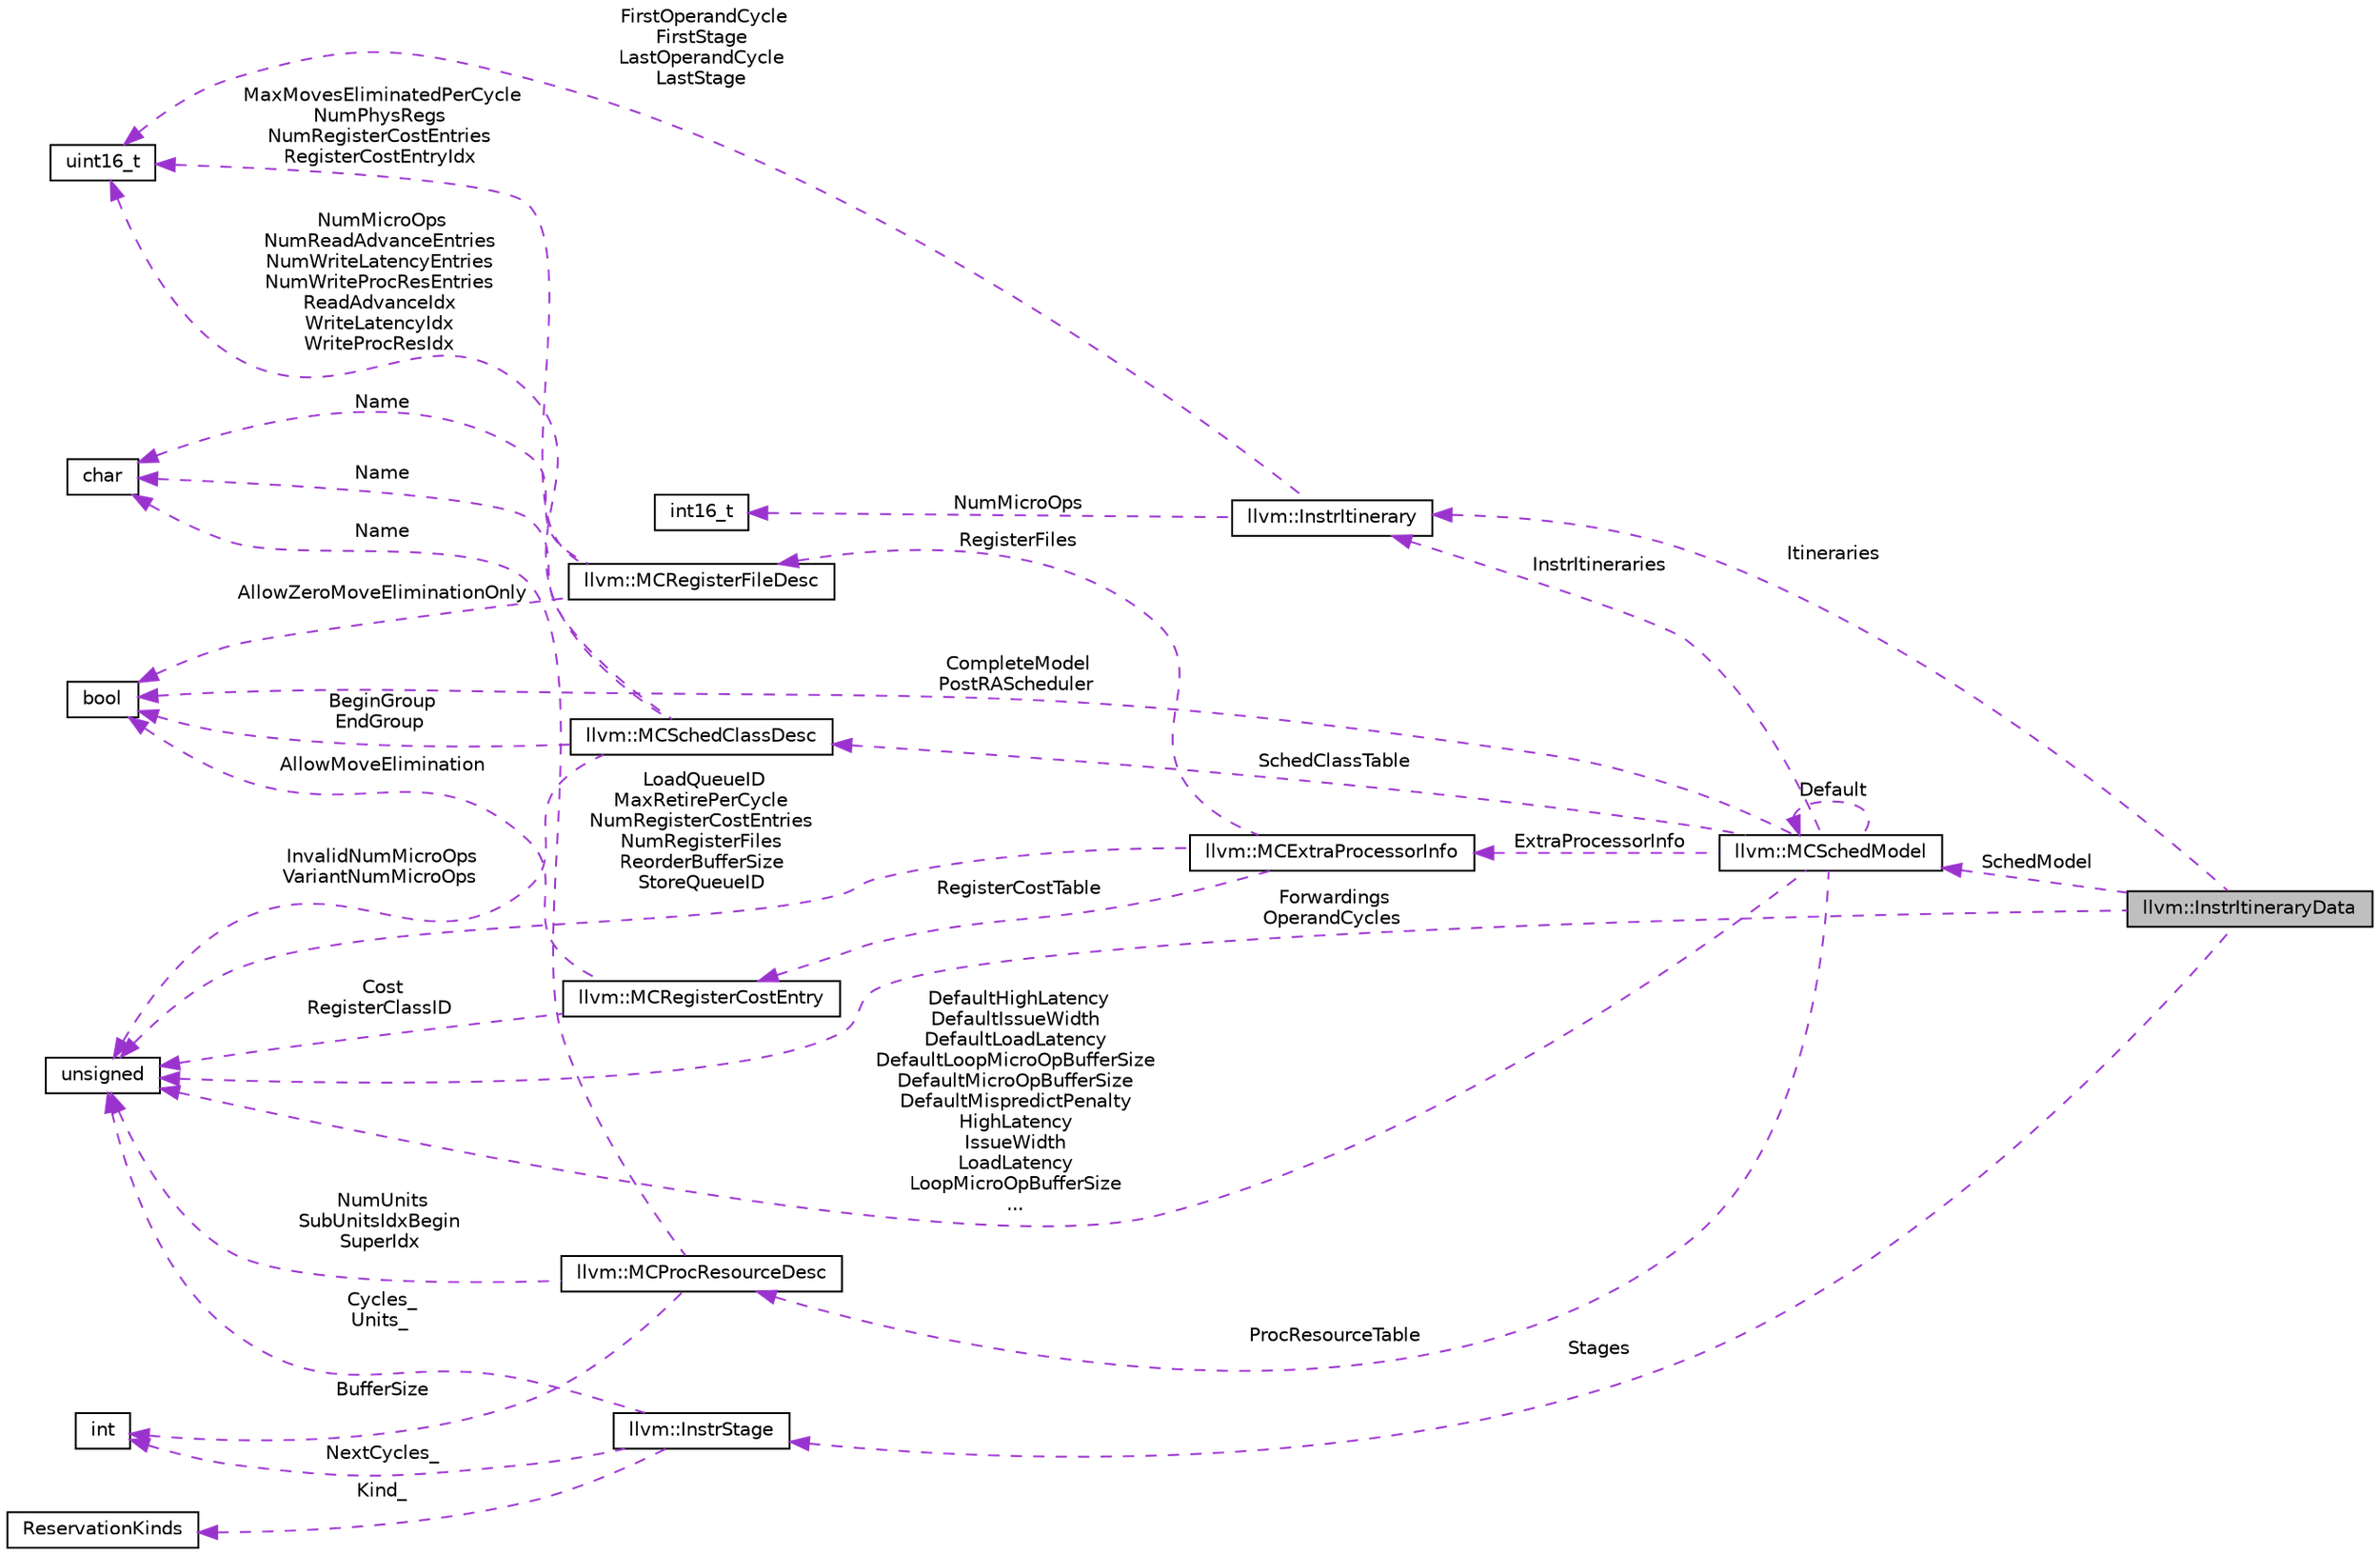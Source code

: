 digraph "llvm::InstrItineraryData"
{
 // LATEX_PDF_SIZE
  bgcolor="transparent";
  edge [fontname="Helvetica",fontsize="10",labelfontname="Helvetica",labelfontsize="10"];
  node [fontname="Helvetica",fontsize="10",shape="box"];
  rankdir="LR";
  Node1 [label="llvm::InstrItineraryData",height=0.2,width=0.4,color="black", fillcolor="grey75", style="filled", fontcolor="black",tooltip="Itinerary data supplied by a subtarget to be used by a target."];
  Node2 -> Node1 [dir="back",color="darkorchid3",fontsize="10",style="dashed",label=" SchedModel" ,fontname="Helvetica"];
  Node2 [label="llvm::MCSchedModel",height=0.2,width=0.4,color="black",URL="$structllvm_1_1MCSchedModel.html",tooltip="Machine model for scheduling, bundling, and heuristics."];
  Node3 -> Node2 [dir="back",color="darkorchid3",fontsize="10",style="dashed",label=" DefaultHighLatency\nDefaultIssueWidth\nDefaultLoadLatency\nDefaultLoopMicroOpBufferSize\nDefaultMicroOpBufferSize\nDefaultMispredictPenalty\nHighLatency\nIssueWidth\nLoadLatency\nLoopMicroOpBufferSize\n..." ,fontname="Helvetica"];
  Node3 [label="unsigned",height=0.2,width=0.4,color="black",URL="$classunsigned.html",tooltip=" "];
  Node4 -> Node2 [dir="back",color="darkorchid3",fontsize="10",style="dashed",label=" CompleteModel\nPostRAScheduler" ,fontname="Helvetica"];
  Node4 [label="bool",height=0.2,width=0.4,color="black",URL="$classbool.html",tooltip=" "];
  Node5 -> Node2 [dir="back",color="darkorchid3",fontsize="10",style="dashed",label=" ProcResourceTable" ,fontname="Helvetica"];
  Node5 [label="llvm::MCProcResourceDesc",height=0.2,width=0.4,color="black",URL="$structllvm_1_1MCProcResourceDesc.html",tooltip="Define a kind of processor resource that will be modeled by the scheduler."];
  Node6 -> Node5 [dir="back",color="darkorchid3",fontsize="10",style="dashed",label=" Name" ,fontname="Helvetica"];
  Node6 [label="char",height=0.2,width=0.4,color="black",URL="$classchar.html",tooltip=" "];
  Node3 -> Node5 [dir="back",color="darkorchid3",fontsize="10",style="dashed",label=" NumUnits\nSubUnitsIdxBegin\nSuperIdx" ,fontname="Helvetica"];
  Node7 -> Node5 [dir="back",color="darkorchid3",fontsize="10",style="dashed",label=" BufferSize" ,fontname="Helvetica"];
  Node7 [label="int",height=0.2,width=0.4,color="black",tooltip=" "];
  Node8 -> Node2 [dir="back",color="darkorchid3",fontsize="10",style="dashed",label=" SchedClassTable" ,fontname="Helvetica"];
  Node8 [label="llvm::MCSchedClassDesc",height=0.2,width=0.4,color="black",URL="$structllvm_1_1MCSchedClassDesc.html",tooltip="Summarize the scheduling resources required for an instruction of a particular scheduling class."];
  Node3 -> Node8 [dir="back",color="darkorchid3",fontsize="10",style="dashed",label=" InvalidNumMicroOps\nVariantNumMicroOps" ,fontname="Helvetica"];
  Node6 -> Node8 [dir="back",color="darkorchid3",fontsize="10",style="dashed",label=" Name" ,fontname="Helvetica"];
  Node9 -> Node8 [dir="back",color="darkorchid3",fontsize="10",style="dashed",label=" NumMicroOps\nNumReadAdvanceEntries\nNumWriteLatencyEntries\nNumWriteProcResEntries\nReadAdvanceIdx\nWriteLatencyIdx\nWriteProcResIdx" ,fontname="Helvetica"];
  Node9 [label="uint16_t",height=0.2,width=0.4,color="black",tooltip=" "];
  Node4 -> Node8 [dir="back",color="darkorchid3",fontsize="10",style="dashed",label=" BeginGroup\nEndGroup" ,fontname="Helvetica"];
  Node10 -> Node2 [dir="back",color="darkorchid3",fontsize="10",style="dashed",label=" InstrItineraries" ,fontname="Helvetica"];
  Node10 [label="llvm::InstrItinerary",height=0.2,width=0.4,color="black",URL="$structllvm_1_1InstrItinerary.html",tooltip="An itinerary represents the scheduling information for an instruction."];
  Node11 -> Node10 [dir="back",color="darkorchid3",fontsize="10",style="dashed",label=" NumMicroOps" ,fontname="Helvetica"];
  Node11 [label="int16_t",height=0.2,width=0.4,color="black",tooltip=" "];
  Node9 -> Node10 [dir="back",color="darkorchid3",fontsize="10",style="dashed",label=" FirstOperandCycle\nFirstStage\nLastOperandCycle\nLastStage" ,fontname="Helvetica"];
  Node12 -> Node2 [dir="back",color="darkorchid3",fontsize="10",style="dashed",label=" ExtraProcessorInfo" ,fontname="Helvetica"];
  Node12 [label="llvm::MCExtraProcessorInfo",height=0.2,width=0.4,color="black",URL="$structllvm_1_1MCExtraProcessorInfo.html",tooltip="Provide extra details about the machine processor."];
  Node3 -> Node12 [dir="back",color="darkorchid3",fontsize="10",style="dashed",label=" LoadQueueID\nMaxRetirePerCycle\nNumRegisterCostEntries\nNumRegisterFiles\nReorderBufferSize\nStoreQueueID" ,fontname="Helvetica"];
  Node13 -> Node12 [dir="back",color="darkorchid3",fontsize="10",style="dashed",label=" RegisterFiles" ,fontname="Helvetica"];
  Node13 [label="llvm::MCRegisterFileDesc",height=0.2,width=0.4,color="black",URL="$structllvm_1_1MCRegisterFileDesc.html",tooltip="A register file descriptor."];
  Node6 -> Node13 [dir="back",color="darkorchid3",fontsize="10",style="dashed",label=" Name" ,fontname="Helvetica"];
  Node9 -> Node13 [dir="back",color="darkorchid3",fontsize="10",style="dashed",label=" MaxMovesEliminatedPerCycle\nNumPhysRegs\nNumRegisterCostEntries\nRegisterCostEntryIdx" ,fontname="Helvetica"];
  Node4 -> Node13 [dir="back",color="darkorchid3",fontsize="10",style="dashed",label=" AllowZeroMoveEliminationOnly" ,fontname="Helvetica"];
  Node14 -> Node12 [dir="back",color="darkorchid3",fontsize="10",style="dashed",label=" RegisterCostTable" ,fontname="Helvetica"];
  Node14 [label="llvm::MCRegisterCostEntry",height=0.2,width=0.4,color="black",URL="$structllvm_1_1MCRegisterCostEntry.html",tooltip="Specify the cost of a register definition in terms of number of physical register allocated at regist..."];
  Node3 -> Node14 [dir="back",color="darkorchid3",fontsize="10",style="dashed",label=" Cost\nRegisterClassID" ,fontname="Helvetica"];
  Node4 -> Node14 [dir="back",color="darkorchid3",fontsize="10",style="dashed",label=" AllowMoveElimination" ,fontname="Helvetica"];
  Node2 -> Node2 [dir="back",color="darkorchid3",fontsize="10",style="dashed",label=" Default" ,fontname="Helvetica"];
  Node15 -> Node1 [dir="back",color="darkorchid3",fontsize="10",style="dashed",label=" Stages" ,fontname="Helvetica"];
  Node15 [label="llvm::InstrStage",height=0.2,width=0.4,color="black",URL="$structllvm_1_1InstrStage.html",tooltip="These values represent a non-pipelined step in the execution of an instruction."];
  Node3 -> Node15 [dir="back",color="darkorchid3",fontsize="10",style="dashed",label=" Cycles_\nUnits_" ,fontname="Helvetica"];
  Node7 -> Node15 [dir="back",color="darkorchid3",fontsize="10",style="dashed",label=" NextCycles_" ,fontname="Helvetica"];
  Node16 -> Node15 [dir="back",color="darkorchid3",fontsize="10",style="dashed",label=" Kind_" ,fontname="Helvetica"];
  Node16 [label="ReservationKinds",height=0.2,width=0.4,color="black",tooltip=" "];
  Node3 -> Node1 [dir="back",color="darkorchid3",fontsize="10",style="dashed",label=" Forwardings\nOperandCycles" ,fontname="Helvetica"];
  Node10 -> Node1 [dir="back",color="darkorchid3",fontsize="10",style="dashed",label=" Itineraries" ,fontname="Helvetica"];
}
